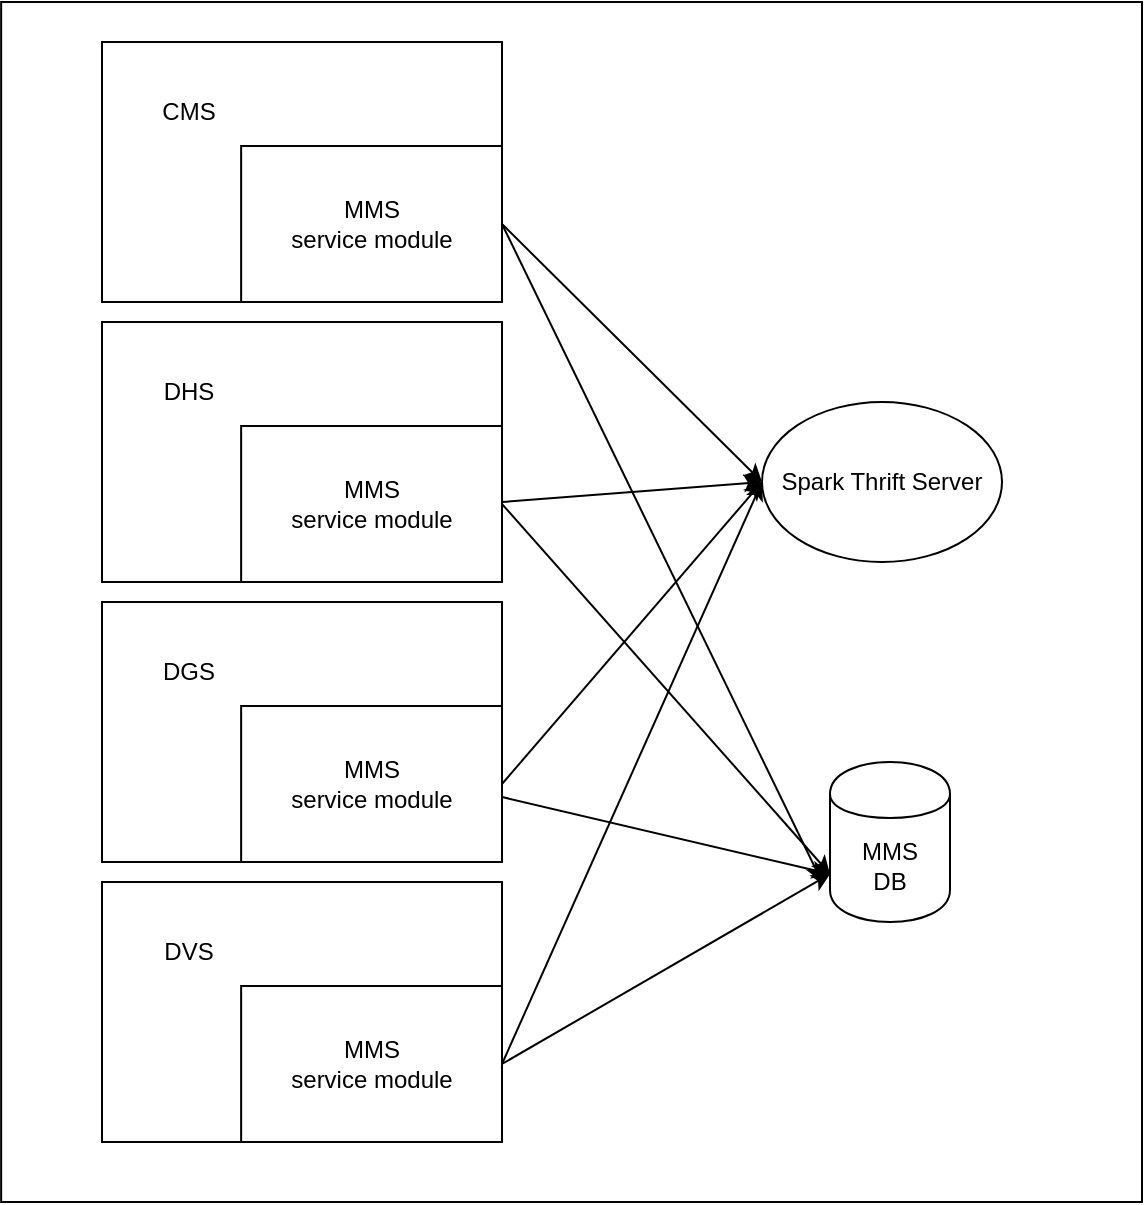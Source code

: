 <mxfile version="12.9.6" type="github">
  <diagram id="RliNS6cfbQFTs6zoy-J5" name="Page-1">
    <mxGraphModel dx="1185" dy="594" grid="1" gridSize="10" guides="1" tooltips="1" connect="1" arrows="1" fold="1" page="1" pageScale="1" pageWidth="827" pageHeight="1169" math="0" shadow="0">
      <root>
        <mxCell id="0" />
        <mxCell id="1" parent="0" />
        <mxCell id="j5SdilwbeuYUnC9iLJkP-45" value="" style="group" vertex="1" connectable="0" parent="1">
          <mxGeometry x="50" y="20" width="520" height="580" as="geometry" />
        </mxCell>
        <mxCell id="j5SdilwbeuYUnC9iLJkP-46" value="" style="group" vertex="1" connectable="0" parent="j5SdilwbeuYUnC9iLJkP-45">
          <mxGeometry width="520" height="580" as="geometry" />
        </mxCell>
        <mxCell id="j5SdilwbeuYUnC9iLJkP-68" value="" style="rounded=0;whiteSpace=wrap;html=1;" vertex="1" parent="j5SdilwbeuYUnC9iLJkP-46">
          <mxGeometry x="-50.43" y="-20" width="570.43" height="600" as="geometry" />
        </mxCell>
        <mxCell id="j5SdilwbeuYUnC9iLJkP-47" value="" style="rounded=0;whiteSpace=wrap;html=1;" vertex="1" parent="j5SdilwbeuYUnC9iLJkP-46">
          <mxGeometry width="200" height="130" as="geometry" />
        </mxCell>
        <mxCell id="j5SdilwbeuYUnC9iLJkP-48" value="MMS&lt;br&gt;service module" style="rounded=0;whiteSpace=wrap;html=1;" vertex="1" parent="j5SdilwbeuYUnC9iLJkP-46">
          <mxGeometry x="69.565" y="52" width="130.435" height="78" as="geometry" />
        </mxCell>
        <mxCell id="j5SdilwbeuYUnC9iLJkP-49" value="CMS" style="text;html=1;strokeColor=none;fillColor=none;align=center;verticalAlign=middle;whiteSpace=wrap;rounded=0;" vertex="1" parent="j5SdilwbeuYUnC9iLJkP-46">
          <mxGeometry x="26.087" y="26" width="34.783" height="17.333" as="geometry" />
        </mxCell>
        <mxCell id="j5SdilwbeuYUnC9iLJkP-3" value="MMS&lt;br&gt;DB" style="shape=cylinder;whiteSpace=wrap;html=1;boundedLbl=1;backgroundOutline=1;" vertex="1" parent="1">
          <mxGeometry x="414" y="380" width="60" height="80" as="geometry" />
        </mxCell>
        <mxCell id="j5SdilwbeuYUnC9iLJkP-5" value="" style="group" vertex="1" connectable="0" parent="1">
          <mxGeometry x="50" y="440" width="200" height="130" as="geometry" />
        </mxCell>
        <mxCell id="j5SdilwbeuYUnC9iLJkP-6" value="" style="group" vertex="1" connectable="0" parent="j5SdilwbeuYUnC9iLJkP-5">
          <mxGeometry width="200" height="130" as="geometry" />
        </mxCell>
        <mxCell id="j5SdilwbeuYUnC9iLJkP-7" value="" style="rounded=0;whiteSpace=wrap;html=1;" vertex="1" parent="j5SdilwbeuYUnC9iLJkP-6">
          <mxGeometry width="200" height="130" as="geometry" />
        </mxCell>
        <mxCell id="j5SdilwbeuYUnC9iLJkP-8" value="MMS&lt;br&gt;service module" style="rounded=0;whiteSpace=wrap;html=1;" vertex="1" parent="j5SdilwbeuYUnC9iLJkP-6">
          <mxGeometry x="69.565" y="52" width="130.435" height="78" as="geometry" />
        </mxCell>
        <mxCell id="j5SdilwbeuYUnC9iLJkP-9" value="DVS" style="text;html=1;strokeColor=none;fillColor=none;align=center;verticalAlign=middle;whiteSpace=wrap;rounded=0;" vertex="1" parent="j5SdilwbeuYUnC9iLJkP-6">
          <mxGeometry x="26.087" y="26" width="34.783" height="17.333" as="geometry" />
        </mxCell>
        <mxCell id="j5SdilwbeuYUnC9iLJkP-19" value="Spark Thrift Server" style="ellipse;whiteSpace=wrap;html=1;strokeColor=#000000;strokeWidth=1;" vertex="1" parent="1">
          <mxGeometry x="380" y="200" width="120" height="80" as="geometry" />
        </mxCell>
        <mxCell id="j5SdilwbeuYUnC9iLJkP-35" value="" style="group" vertex="1" connectable="0" parent="1">
          <mxGeometry x="50" y="300" width="200" height="130" as="geometry" />
        </mxCell>
        <mxCell id="j5SdilwbeuYUnC9iLJkP-36" value="" style="group" vertex="1" connectable="0" parent="j5SdilwbeuYUnC9iLJkP-35">
          <mxGeometry width="200" height="130" as="geometry" />
        </mxCell>
        <mxCell id="j5SdilwbeuYUnC9iLJkP-37" value="" style="rounded=0;whiteSpace=wrap;html=1;" vertex="1" parent="j5SdilwbeuYUnC9iLJkP-36">
          <mxGeometry width="200" height="130" as="geometry" />
        </mxCell>
        <mxCell id="j5SdilwbeuYUnC9iLJkP-38" value="MMS&lt;br&gt;service module" style="rounded=0;whiteSpace=wrap;html=1;" vertex="1" parent="j5SdilwbeuYUnC9iLJkP-36">
          <mxGeometry x="69.565" y="52" width="130.435" height="78" as="geometry" />
        </mxCell>
        <mxCell id="j5SdilwbeuYUnC9iLJkP-39" value="DGS" style="text;html=1;strokeColor=none;fillColor=none;align=center;verticalAlign=middle;whiteSpace=wrap;rounded=0;" vertex="1" parent="j5SdilwbeuYUnC9iLJkP-36">
          <mxGeometry x="26.087" y="26" width="34.783" height="17.333" as="geometry" />
        </mxCell>
        <mxCell id="j5SdilwbeuYUnC9iLJkP-40" value="" style="group" vertex="1" connectable="0" parent="1">
          <mxGeometry x="50" y="160" width="200" height="130" as="geometry" />
        </mxCell>
        <mxCell id="j5SdilwbeuYUnC9iLJkP-41" value="" style="group" vertex="1" connectable="0" parent="j5SdilwbeuYUnC9iLJkP-40">
          <mxGeometry width="200" height="130" as="geometry" />
        </mxCell>
        <mxCell id="j5SdilwbeuYUnC9iLJkP-42" value="" style="rounded=0;whiteSpace=wrap;html=1;" vertex="1" parent="j5SdilwbeuYUnC9iLJkP-41">
          <mxGeometry width="200" height="130" as="geometry" />
        </mxCell>
        <mxCell id="j5SdilwbeuYUnC9iLJkP-43" value="MMS&lt;br&gt;service module" style="rounded=0;whiteSpace=wrap;html=1;" vertex="1" parent="j5SdilwbeuYUnC9iLJkP-41">
          <mxGeometry x="69.565" y="52" width="130.435" height="78" as="geometry" />
        </mxCell>
        <mxCell id="j5SdilwbeuYUnC9iLJkP-44" value="DHS" style="text;html=1;strokeColor=none;fillColor=none;align=center;verticalAlign=middle;whiteSpace=wrap;rounded=0;" vertex="1" parent="j5SdilwbeuYUnC9iLJkP-41">
          <mxGeometry x="26.087" y="26" width="34.783" height="17.333" as="geometry" />
        </mxCell>
        <mxCell id="j5SdilwbeuYUnC9iLJkP-51" value="" style="endArrow=classic;html=1;exitX=1;exitY=0.5;exitDx=0;exitDy=0;entryX=0;entryY=0.5;entryDx=0;entryDy=0;endFill=1;" edge="1" parent="1" source="j5SdilwbeuYUnC9iLJkP-48" target="j5SdilwbeuYUnC9iLJkP-19">
          <mxGeometry width="50" height="50" relative="1" as="geometry">
            <mxPoint x="300" y="130" as="sourcePoint" />
            <mxPoint x="350" y="80" as="targetPoint" />
          </mxGeometry>
        </mxCell>
        <mxCell id="j5SdilwbeuYUnC9iLJkP-52" value="" style="endArrow=classic;html=1;exitX=1;exitY=0.5;exitDx=0;exitDy=0;entryX=0;entryY=0.5;entryDx=0;entryDy=0;endFill=1;" edge="1" parent="1" target="j5SdilwbeuYUnC9iLJkP-19">
          <mxGeometry width="50" height="50" relative="1" as="geometry">
            <mxPoint x="250" y="250" as="sourcePoint" />
            <mxPoint x="370" y="329" as="targetPoint" />
          </mxGeometry>
        </mxCell>
        <mxCell id="j5SdilwbeuYUnC9iLJkP-53" value="" style="endArrow=classic;html=1;exitX=1;exitY=0.5;exitDx=0;exitDy=0;entryX=0;entryY=0.5;entryDx=0;entryDy=0;endFill=1;" edge="1" parent="1" source="j5SdilwbeuYUnC9iLJkP-38" target="j5SdilwbeuYUnC9iLJkP-19">
          <mxGeometry width="50" height="50" relative="1" as="geometry">
            <mxPoint x="260" y="360" as="sourcePoint" />
            <mxPoint x="380" y="300" as="targetPoint" />
          </mxGeometry>
        </mxCell>
        <mxCell id="j5SdilwbeuYUnC9iLJkP-59" value="" style="endArrow=classic;html=1;exitX=1;exitY=0.5;exitDx=0;exitDy=0;entryX=0;entryY=0.5;entryDx=0;entryDy=0;endFill=1;" edge="1" parent="1" source="j5SdilwbeuYUnC9iLJkP-8" target="j5SdilwbeuYUnC9iLJkP-19">
          <mxGeometry width="50" height="50" relative="1" as="geometry">
            <mxPoint x="270" y="541" as="sourcePoint" />
            <mxPoint x="390" y="340" as="targetPoint" />
          </mxGeometry>
        </mxCell>
        <mxCell id="j5SdilwbeuYUnC9iLJkP-63" value="" style="endArrow=classic;html=1;exitX=1;exitY=0.5;exitDx=0;exitDy=0;entryX=0;entryY=0.7;entryDx=0;entryDy=0;endFill=1;" edge="1" parent="1" source="j5SdilwbeuYUnC9iLJkP-8" target="j5SdilwbeuYUnC9iLJkP-3">
          <mxGeometry width="50" height="50" relative="1" as="geometry">
            <mxPoint x="300" y="591" as="sourcePoint" />
            <mxPoint x="430" y="300" as="targetPoint" />
          </mxGeometry>
        </mxCell>
        <mxCell id="j5SdilwbeuYUnC9iLJkP-65" value="" style="endArrow=classic;html=1;exitX=1;exitY=0.75;exitDx=0;exitDy=0;entryX=0;entryY=0.7;entryDx=0;entryDy=0;endFill=1;" edge="1" parent="1" source="j5SdilwbeuYUnC9iLJkP-37" target="j5SdilwbeuYUnC9iLJkP-3">
          <mxGeometry width="50" height="50" relative="1" as="geometry">
            <mxPoint x="260" y="421" as="sourcePoint" />
            <mxPoint x="390" y="270" as="targetPoint" />
          </mxGeometry>
        </mxCell>
        <mxCell id="j5SdilwbeuYUnC9iLJkP-66" value="" style="endArrow=classic;html=1;exitX=1;exitY=0.5;exitDx=0;exitDy=0;endFill=1;entryX=0;entryY=0.7;entryDx=0;entryDy=0;" edge="1" parent="1" source="j5SdilwbeuYUnC9iLJkP-43" target="j5SdilwbeuYUnC9iLJkP-3">
          <mxGeometry width="50" height="50" relative="1" as="geometry">
            <mxPoint x="250" y="270" as="sourcePoint" />
            <mxPoint x="400" y="420" as="targetPoint" />
          </mxGeometry>
        </mxCell>
        <mxCell id="j5SdilwbeuYUnC9iLJkP-67" value="" style="endArrow=classic;html=1;exitX=1;exitY=0.5;exitDx=0;exitDy=0;endFill=1;" edge="1" parent="1" source="j5SdilwbeuYUnC9iLJkP-48">
          <mxGeometry width="50" height="50" relative="1" as="geometry">
            <mxPoint x="300.0" y="111.0" as="sourcePoint" />
            <mxPoint x="410" y="440" as="targetPoint" />
          </mxGeometry>
        </mxCell>
      </root>
    </mxGraphModel>
  </diagram>
</mxfile>
